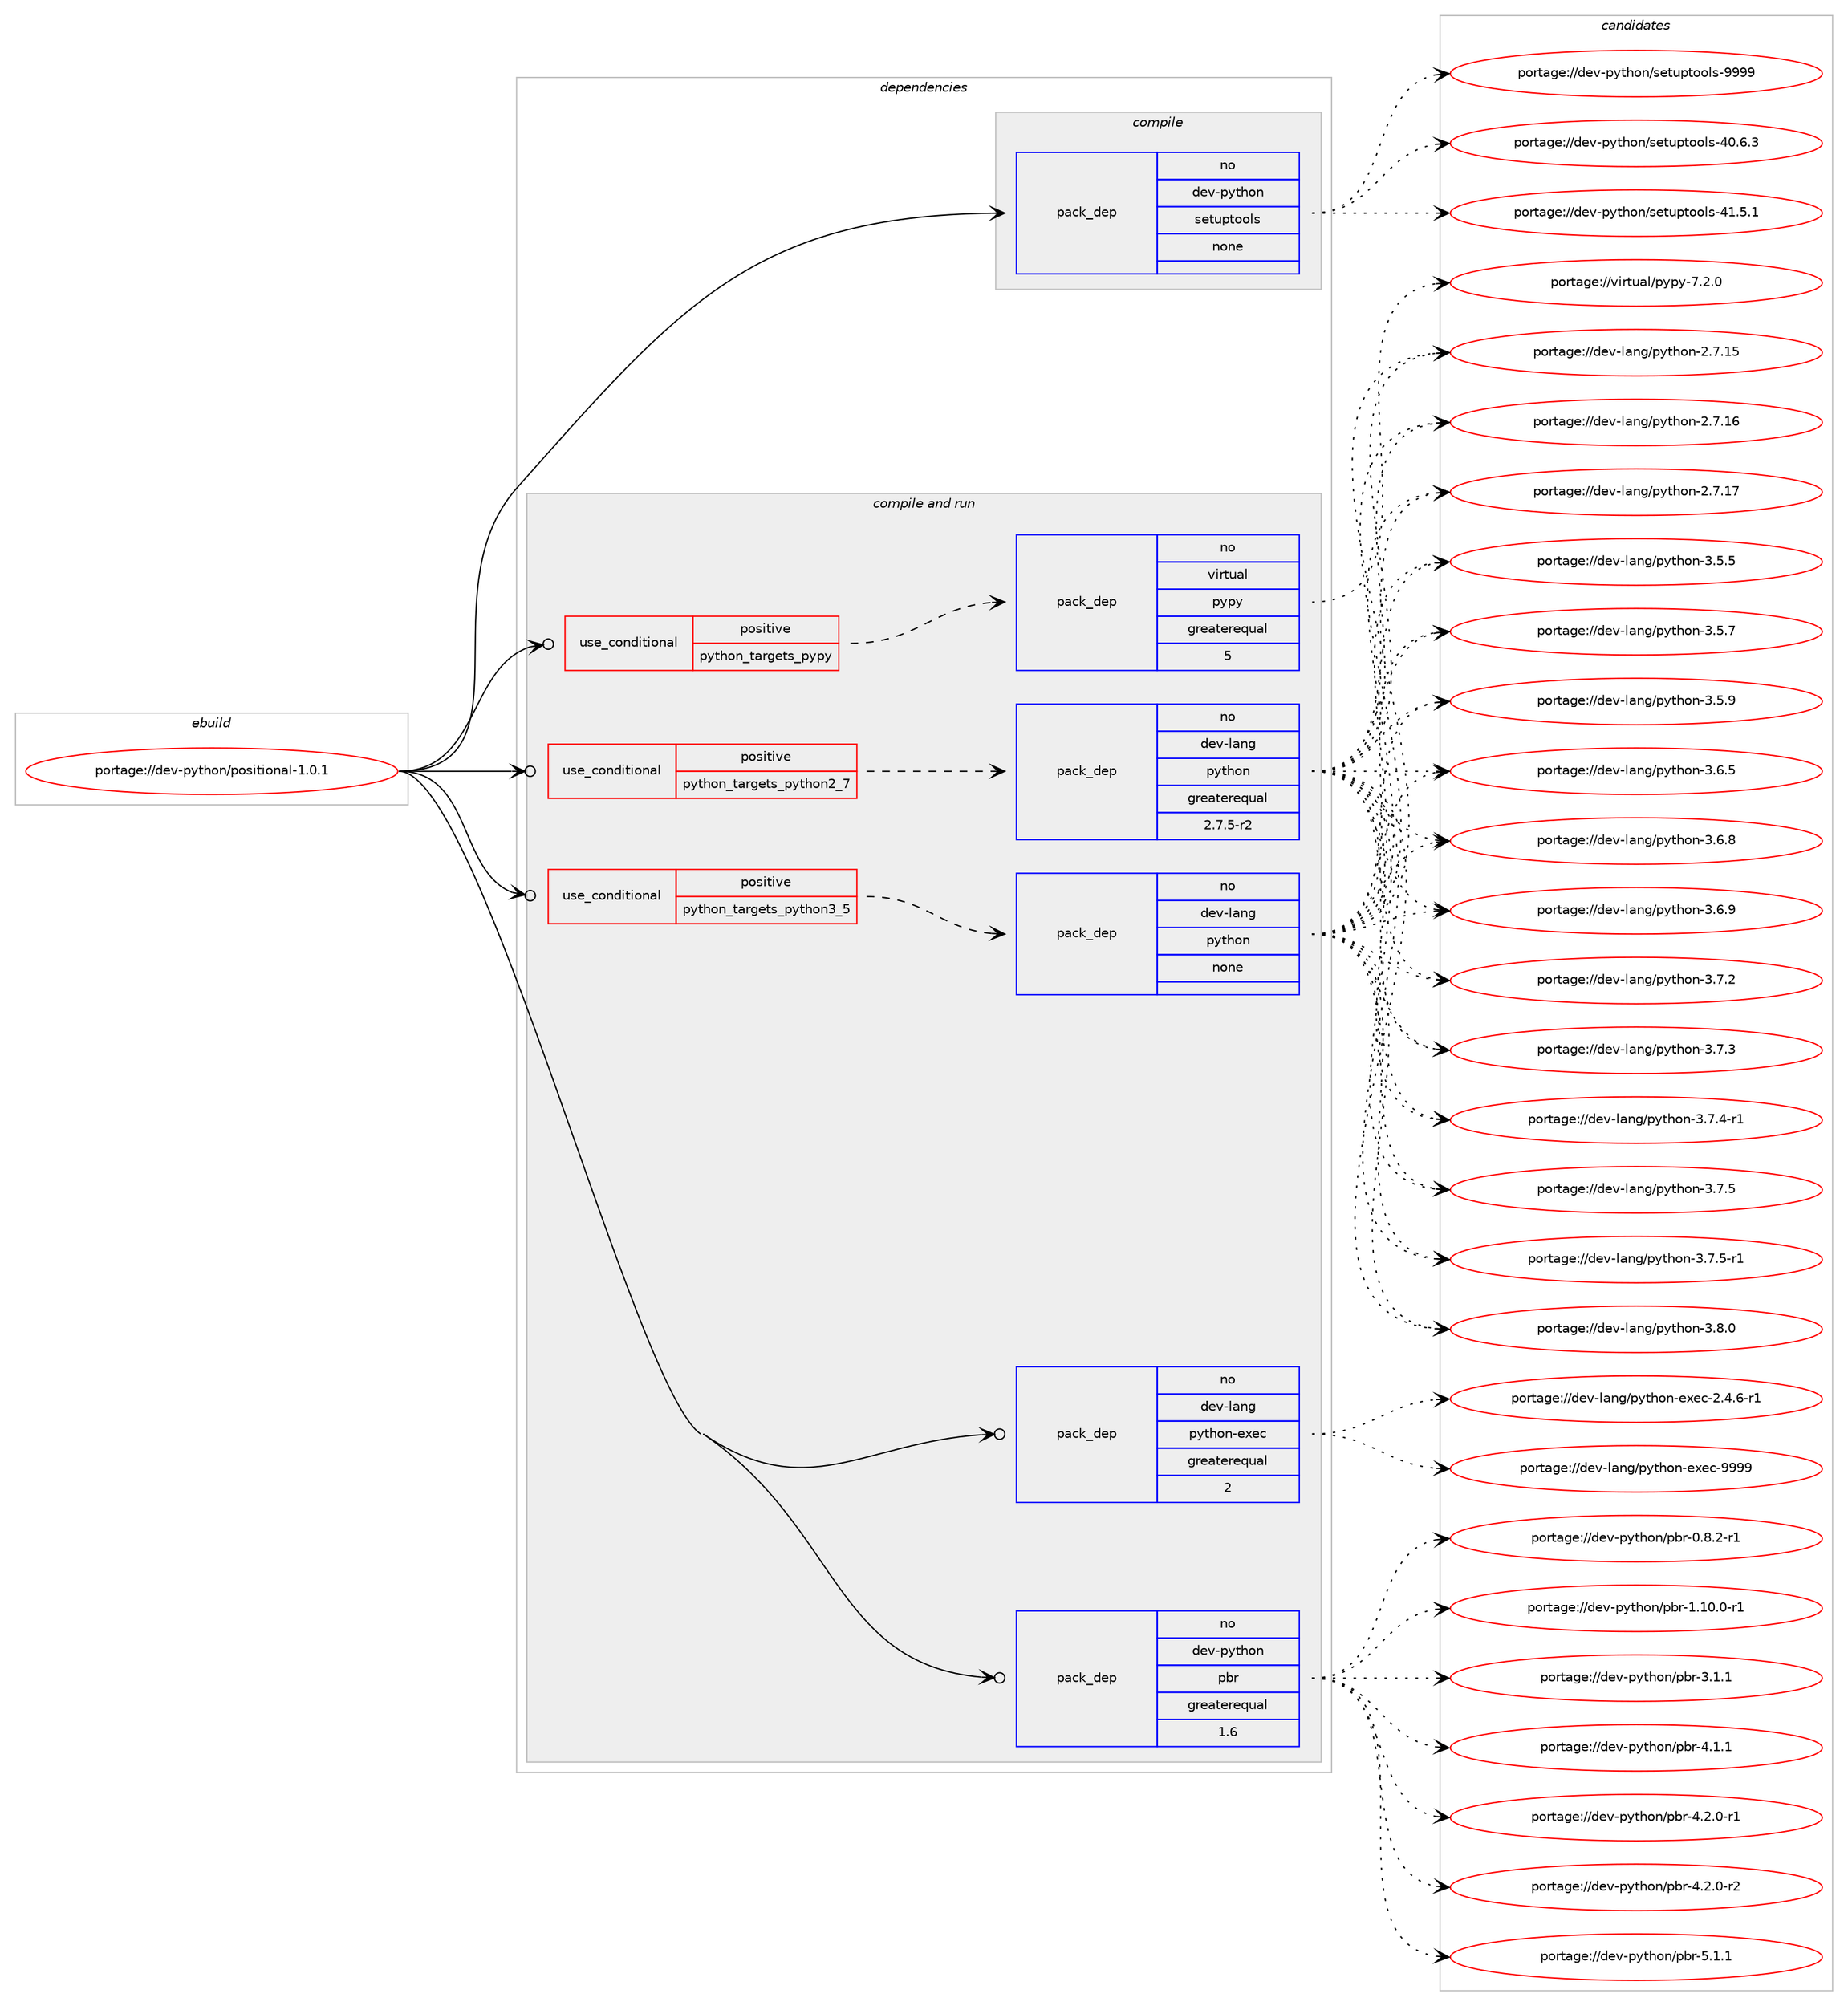 digraph prolog {

# *************
# Graph options
# *************

newrank=true;
concentrate=true;
compound=true;
graph [rankdir=LR,fontname=Helvetica,fontsize=10,ranksep=1.5];#, ranksep=2.5, nodesep=0.2];
edge  [arrowhead=vee];
node  [fontname=Helvetica,fontsize=10];

# **********
# The ebuild
# **********

subgraph cluster_leftcol {
color=gray;
rank=same;
label=<<i>ebuild</i>>;
id [label="portage://dev-python/positional-1.0.1", color=red, width=4, href="../dev-python/positional-1.0.1.svg"];
}

# ****************
# The dependencies
# ****************

subgraph cluster_midcol {
color=gray;
label=<<i>dependencies</i>>;
subgraph cluster_compile {
fillcolor="#eeeeee";
style=filled;
label=<<i>compile</i>>;
subgraph pack120210 {
dependency157661 [label=<<TABLE BORDER="0" CELLBORDER="1" CELLSPACING="0" CELLPADDING="4" WIDTH="220"><TR><TD ROWSPAN="6" CELLPADDING="30">pack_dep</TD></TR><TR><TD WIDTH="110">no</TD></TR><TR><TD>dev-python</TD></TR><TR><TD>setuptools</TD></TR><TR><TD>none</TD></TR><TR><TD></TD></TR></TABLE>>, shape=none, color=blue];
}
id:e -> dependency157661:w [weight=20,style="solid",arrowhead="vee"];
}
subgraph cluster_compileandrun {
fillcolor="#eeeeee";
style=filled;
label=<<i>compile and run</i>>;
subgraph cond34092 {
dependency157662 [label=<<TABLE BORDER="0" CELLBORDER="1" CELLSPACING="0" CELLPADDING="4"><TR><TD ROWSPAN="3" CELLPADDING="10">use_conditional</TD></TR><TR><TD>positive</TD></TR><TR><TD>python_targets_pypy</TD></TR></TABLE>>, shape=none, color=red];
subgraph pack120211 {
dependency157663 [label=<<TABLE BORDER="0" CELLBORDER="1" CELLSPACING="0" CELLPADDING="4" WIDTH="220"><TR><TD ROWSPAN="6" CELLPADDING="30">pack_dep</TD></TR><TR><TD WIDTH="110">no</TD></TR><TR><TD>virtual</TD></TR><TR><TD>pypy</TD></TR><TR><TD>greaterequal</TD></TR><TR><TD>5</TD></TR></TABLE>>, shape=none, color=blue];
}
dependency157662:e -> dependency157663:w [weight=20,style="dashed",arrowhead="vee"];
}
id:e -> dependency157662:w [weight=20,style="solid",arrowhead="odotvee"];
subgraph cond34093 {
dependency157664 [label=<<TABLE BORDER="0" CELLBORDER="1" CELLSPACING="0" CELLPADDING="4"><TR><TD ROWSPAN="3" CELLPADDING="10">use_conditional</TD></TR><TR><TD>positive</TD></TR><TR><TD>python_targets_python2_7</TD></TR></TABLE>>, shape=none, color=red];
subgraph pack120212 {
dependency157665 [label=<<TABLE BORDER="0" CELLBORDER="1" CELLSPACING="0" CELLPADDING="4" WIDTH="220"><TR><TD ROWSPAN="6" CELLPADDING="30">pack_dep</TD></TR><TR><TD WIDTH="110">no</TD></TR><TR><TD>dev-lang</TD></TR><TR><TD>python</TD></TR><TR><TD>greaterequal</TD></TR><TR><TD>2.7.5-r2</TD></TR></TABLE>>, shape=none, color=blue];
}
dependency157664:e -> dependency157665:w [weight=20,style="dashed",arrowhead="vee"];
}
id:e -> dependency157664:w [weight=20,style="solid",arrowhead="odotvee"];
subgraph cond34094 {
dependency157666 [label=<<TABLE BORDER="0" CELLBORDER="1" CELLSPACING="0" CELLPADDING="4"><TR><TD ROWSPAN="3" CELLPADDING="10">use_conditional</TD></TR><TR><TD>positive</TD></TR><TR><TD>python_targets_python3_5</TD></TR></TABLE>>, shape=none, color=red];
subgraph pack120213 {
dependency157667 [label=<<TABLE BORDER="0" CELLBORDER="1" CELLSPACING="0" CELLPADDING="4" WIDTH="220"><TR><TD ROWSPAN="6" CELLPADDING="30">pack_dep</TD></TR><TR><TD WIDTH="110">no</TD></TR><TR><TD>dev-lang</TD></TR><TR><TD>python</TD></TR><TR><TD>none</TD></TR><TR><TD></TD></TR></TABLE>>, shape=none, color=blue];
}
dependency157666:e -> dependency157667:w [weight=20,style="dashed",arrowhead="vee"];
}
id:e -> dependency157666:w [weight=20,style="solid",arrowhead="odotvee"];
subgraph pack120214 {
dependency157668 [label=<<TABLE BORDER="0" CELLBORDER="1" CELLSPACING="0" CELLPADDING="4" WIDTH="220"><TR><TD ROWSPAN="6" CELLPADDING="30">pack_dep</TD></TR><TR><TD WIDTH="110">no</TD></TR><TR><TD>dev-lang</TD></TR><TR><TD>python-exec</TD></TR><TR><TD>greaterequal</TD></TR><TR><TD>2</TD></TR></TABLE>>, shape=none, color=blue];
}
id:e -> dependency157668:w [weight=20,style="solid",arrowhead="odotvee"];
subgraph pack120215 {
dependency157669 [label=<<TABLE BORDER="0" CELLBORDER="1" CELLSPACING="0" CELLPADDING="4" WIDTH="220"><TR><TD ROWSPAN="6" CELLPADDING="30">pack_dep</TD></TR><TR><TD WIDTH="110">no</TD></TR><TR><TD>dev-python</TD></TR><TR><TD>pbr</TD></TR><TR><TD>greaterequal</TD></TR><TR><TD>1.6</TD></TR></TABLE>>, shape=none, color=blue];
}
id:e -> dependency157669:w [weight=20,style="solid",arrowhead="odotvee"];
}
subgraph cluster_run {
fillcolor="#eeeeee";
style=filled;
label=<<i>run</i>>;
}
}

# **************
# The candidates
# **************

subgraph cluster_choices {
rank=same;
color=gray;
label=<<i>candidates</i>>;

subgraph choice120210 {
color=black;
nodesep=1;
choiceportage100101118451121211161041111104711510111611711211611111110811545524846544651 [label="portage://dev-python/setuptools-40.6.3", color=red, width=4,href="../dev-python/setuptools-40.6.3.svg"];
choiceportage100101118451121211161041111104711510111611711211611111110811545524946534649 [label="portage://dev-python/setuptools-41.5.1", color=red, width=4,href="../dev-python/setuptools-41.5.1.svg"];
choiceportage10010111845112121116104111110471151011161171121161111111081154557575757 [label="portage://dev-python/setuptools-9999", color=red, width=4,href="../dev-python/setuptools-9999.svg"];
dependency157661:e -> choiceportage100101118451121211161041111104711510111611711211611111110811545524846544651:w [style=dotted,weight="100"];
dependency157661:e -> choiceportage100101118451121211161041111104711510111611711211611111110811545524946534649:w [style=dotted,weight="100"];
dependency157661:e -> choiceportage10010111845112121116104111110471151011161171121161111111081154557575757:w [style=dotted,weight="100"];
}
subgraph choice120211 {
color=black;
nodesep=1;
choiceportage1181051141161179710847112121112121455546504648 [label="portage://virtual/pypy-7.2.0", color=red, width=4,href="../virtual/pypy-7.2.0.svg"];
dependency157663:e -> choiceportage1181051141161179710847112121112121455546504648:w [style=dotted,weight="100"];
}
subgraph choice120212 {
color=black;
nodesep=1;
choiceportage10010111845108971101034711212111610411111045504655464953 [label="portage://dev-lang/python-2.7.15", color=red, width=4,href="../dev-lang/python-2.7.15.svg"];
choiceportage10010111845108971101034711212111610411111045504655464954 [label="portage://dev-lang/python-2.7.16", color=red, width=4,href="../dev-lang/python-2.7.16.svg"];
choiceportage10010111845108971101034711212111610411111045504655464955 [label="portage://dev-lang/python-2.7.17", color=red, width=4,href="../dev-lang/python-2.7.17.svg"];
choiceportage100101118451089711010347112121116104111110455146534653 [label="portage://dev-lang/python-3.5.5", color=red, width=4,href="../dev-lang/python-3.5.5.svg"];
choiceportage100101118451089711010347112121116104111110455146534655 [label="portage://dev-lang/python-3.5.7", color=red, width=4,href="../dev-lang/python-3.5.7.svg"];
choiceportage100101118451089711010347112121116104111110455146534657 [label="portage://dev-lang/python-3.5.9", color=red, width=4,href="../dev-lang/python-3.5.9.svg"];
choiceportage100101118451089711010347112121116104111110455146544653 [label="portage://dev-lang/python-3.6.5", color=red, width=4,href="../dev-lang/python-3.6.5.svg"];
choiceportage100101118451089711010347112121116104111110455146544656 [label="portage://dev-lang/python-3.6.8", color=red, width=4,href="../dev-lang/python-3.6.8.svg"];
choiceportage100101118451089711010347112121116104111110455146544657 [label="portage://dev-lang/python-3.6.9", color=red, width=4,href="../dev-lang/python-3.6.9.svg"];
choiceportage100101118451089711010347112121116104111110455146554650 [label="portage://dev-lang/python-3.7.2", color=red, width=4,href="../dev-lang/python-3.7.2.svg"];
choiceportage100101118451089711010347112121116104111110455146554651 [label="portage://dev-lang/python-3.7.3", color=red, width=4,href="../dev-lang/python-3.7.3.svg"];
choiceportage1001011184510897110103471121211161041111104551465546524511449 [label="portage://dev-lang/python-3.7.4-r1", color=red, width=4,href="../dev-lang/python-3.7.4-r1.svg"];
choiceportage100101118451089711010347112121116104111110455146554653 [label="portage://dev-lang/python-3.7.5", color=red, width=4,href="../dev-lang/python-3.7.5.svg"];
choiceportage1001011184510897110103471121211161041111104551465546534511449 [label="portage://dev-lang/python-3.7.5-r1", color=red, width=4,href="../dev-lang/python-3.7.5-r1.svg"];
choiceportage100101118451089711010347112121116104111110455146564648 [label="portage://dev-lang/python-3.8.0", color=red, width=4,href="../dev-lang/python-3.8.0.svg"];
dependency157665:e -> choiceportage10010111845108971101034711212111610411111045504655464953:w [style=dotted,weight="100"];
dependency157665:e -> choiceportage10010111845108971101034711212111610411111045504655464954:w [style=dotted,weight="100"];
dependency157665:e -> choiceportage10010111845108971101034711212111610411111045504655464955:w [style=dotted,weight="100"];
dependency157665:e -> choiceportage100101118451089711010347112121116104111110455146534653:w [style=dotted,weight="100"];
dependency157665:e -> choiceportage100101118451089711010347112121116104111110455146534655:w [style=dotted,weight="100"];
dependency157665:e -> choiceportage100101118451089711010347112121116104111110455146534657:w [style=dotted,weight="100"];
dependency157665:e -> choiceportage100101118451089711010347112121116104111110455146544653:w [style=dotted,weight="100"];
dependency157665:e -> choiceportage100101118451089711010347112121116104111110455146544656:w [style=dotted,weight="100"];
dependency157665:e -> choiceportage100101118451089711010347112121116104111110455146544657:w [style=dotted,weight="100"];
dependency157665:e -> choiceportage100101118451089711010347112121116104111110455146554650:w [style=dotted,weight="100"];
dependency157665:e -> choiceportage100101118451089711010347112121116104111110455146554651:w [style=dotted,weight="100"];
dependency157665:e -> choiceportage1001011184510897110103471121211161041111104551465546524511449:w [style=dotted,weight="100"];
dependency157665:e -> choiceportage100101118451089711010347112121116104111110455146554653:w [style=dotted,weight="100"];
dependency157665:e -> choiceportage1001011184510897110103471121211161041111104551465546534511449:w [style=dotted,weight="100"];
dependency157665:e -> choiceportage100101118451089711010347112121116104111110455146564648:w [style=dotted,weight="100"];
}
subgraph choice120213 {
color=black;
nodesep=1;
choiceportage10010111845108971101034711212111610411111045504655464953 [label="portage://dev-lang/python-2.7.15", color=red, width=4,href="../dev-lang/python-2.7.15.svg"];
choiceportage10010111845108971101034711212111610411111045504655464954 [label="portage://dev-lang/python-2.7.16", color=red, width=4,href="../dev-lang/python-2.7.16.svg"];
choiceportage10010111845108971101034711212111610411111045504655464955 [label="portage://dev-lang/python-2.7.17", color=red, width=4,href="../dev-lang/python-2.7.17.svg"];
choiceportage100101118451089711010347112121116104111110455146534653 [label="portage://dev-lang/python-3.5.5", color=red, width=4,href="../dev-lang/python-3.5.5.svg"];
choiceportage100101118451089711010347112121116104111110455146534655 [label="portage://dev-lang/python-3.5.7", color=red, width=4,href="../dev-lang/python-3.5.7.svg"];
choiceportage100101118451089711010347112121116104111110455146534657 [label="portage://dev-lang/python-3.5.9", color=red, width=4,href="../dev-lang/python-3.5.9.svg"];
choiceportage100101118451089711010347112121116104111110455146544653 [label="portage://dev-lang/python-3.6.5", color=red, width=4,href="../dev-lang/python-3.6.5.svg"];
choiceportage100101118451089711010347112121116104111110455146544656 [label="portage://dev-lang/python-3.6.8", color=red, width=4,href="../dev-lang/python-3.6.8.svg"];
choiceportage100101118451089711010347112121116104111110455146544657 [label="portage://dev-lang/python-3.6.9", color=red, width=4,href="../dev-lang/python-3.6.9.svg"];
choiceportage100101118451089711010347112121116104111110455146554650 [label="portage://dev-lang/python-3.7.2", color=red, width=4,href="../dev-lang/python-3.7.2.svg"];
choiceportage100101118451089711010347112121116104111110455146554651 [label="portage://dev-lang/python-3.7.3", color=red, width=4,href="../dev-lang/python-3.7.3.svg"];
choiceportage1001011184510897110103471121211161041111104551465546524511449 [label="portage://dev-lang/python-3.7.4-r1", color=red, width=4,href="../dev-lang/python-3.7.4-r1.svg"];
choiceportage100101118451089711010347112121116104111110455146554653 [label="portage://dev-lang/python-3.7.5", color=red, width=4,href="../dev-lang/python-3.7.5.svg"];
choiceportage1001011184510897110103471121211161041111104551465546534511449 [label="portage://dev-lang/python-3.7.5-r1", color=red, width=4,href="../dev-lang/python-3.7.5-r1.svg"];
choiceportage100101118451089711010347112121116104111110455146564648 [label="portage://dev-lang/python-3.8.0", color=red, width=4,href="../dev-lang/python-3.8.0.svg"];
dependency157667:e -> choiceportage10010111845108971101034711212111610411111045504655464953:w [style=dotted,weight="100"];
dependency157667:e -> choiceportage10010111845108971101034711212111610411111045504655464954:w [style=dotted,weight="100"];
dependency157667:e -> choiceportage10010111845108971101034711212111610411111045504655464955:w [style=dotted,weight="100"];
dependency157667:e -> choiceportage100101118451089711010347112121116104111110455146534653:w [style=dotted,weight="100"];
dependency157667:e -> choiceportage100101118451089711010347112121116104111110455146534655:w [style=dotted,weight="100"];
dependency157667:e -> choiceportage100101118451089711010347112121116104111110455146534657:w [style=dotted,weight="100"];
dependency157667:e -> choiceportage100101118451089711010347112121116104111110455146544653:w [style=dotted,weight="100"];
dependency157667:e -> choiceportage100101118451089711010347112121116104111110455146544656:w [style=dotted,weight="100"];
dependency157667:e -> choiceportage100101118451089711010347112121116104111110455146544657:w [style=dotted,weight="100"];
dependency157667:e -> choiceportage100101118451089711010347112121116104111110455146554650:w [style=dotted,weight="100"];
dependency157667:e -> choiceportage100101118451089711010347112121116104111110455146554651:w [style=dotted,weight="100"];
dependency157667:e -> choiceportage1001011184510897110103471121211161041111104551465546524511449:w [style=dotted,weight="100"];
dependency157667:e -> choiceportage100101118451089711010347112121116104111110455146554653:w [style=dotted,weight="100"];
dependency157667:e -> choiceportage1001011184510897110103471121211161041111104551465546534511449:w [style=dotted,weight="100"];
dependency157667:e -> choiceportage100101118451089711010347112121116104111110455146564648:w [style=dotted,weight="100"];
}
subgraph choice120214 {
color=black;
nodesep=1;
choiceportage10010111845108971101034711212111610411111045101120101994550465246544511449 [label="portage://dev-lang/python-exec-2.4.6-r1", color=red, width=4,href="../dev-lang/python-exec-2.4.6-r1.svg"];
choiceportage10010111845108971101034711212111610411111045101120101994557575757 [label="portage://dev-lang/python-exec-9999", color=red, width=4,href="../dev-lang/python-exec-9999.svg"];
dependency157668:e -> choiceportage10010111845108971101034711212111610411111045101120101994550465246544511449:w [style=dotted,weight="100"];
dependency157668:e -> choiceportage10010111845108971101034711212111610411111045101120101994557575757:w [style=dotted,weight="100"];
}
subgraph choice120215 {
color=black;
nodesep=1;
choiceportage1001011184511212111610411111047112981144548465646504511449 [label="portage://dev-python/pbr-0.8.2-r1", color=red, width=4,href="../dev-python/pbr-0.8.2-r1.svg"];
choiceportage100101118451121211161041111104711298114454946494846484511449 [label="portage://dev-python/pbr-1.10.0-r1", color=red, width=4,href="../dev-python/pbr-1.10.0-r1.svg"];
choiceportage100101118451121211161041111104711298114455146494649 [label="portage://dev-python/pbr-3.1.1", color=red, width=4,href="../dev-python/pbr-3.1.1.svg"];
choiceportage100101118451121211161041111104711298114455246494649 [label="portage://dev-python/pbr-4.1.1", color=red, width=4,href="../dev-python/pbr-4.1.1.svg"];
choiceportage1001011184511212111610411111047112981144552465046484511449 [label="portage://dev-python/pbr-4.2.0-r1", color=red, width=4,href="../dev-python/pbr-4.2.0-r1.svg"];
choiceportage1001011184511212111610411111047112981144552465046484511450 [label="portage://dev-python/pbr-4.2.0-r2", color=red, width=4,href="../dev-python/pbr-4.2.0-r2.svg"];
choiceportage100101118451121211161041111104711298114455346494649 [label="portage://dev-python/pbr-5.1.1", color=red, width=4,href="../dev-python/pbr-5.1.1.svg"];
dependency157669:e -> choiceportage1001011184511212111610411111047112981144548465646504511449:w [style=dotted,weight="100"];
dependency157669:e -> choiceportage100101118451121211161041111104711298114454946494846484511449:w [style=dotted,weight="100"];
dependency157669:e -> choiceportage100101118451121211161041111104711298114455146494649:w [style=dotted,weight="100"];
dependency157669:e -> choiceportage100101118451121211161041111104711298114455246494649:w [style=dotted,weight="100"];
dependency157669:e -> choiceportage1001011184511212111610411111047112981144552465046484511449:w [style=dotted,weight="100"];
dependency157669:e -> choiceportage1001011184511212111610411111047112981144552465046484511450:w [style=dotted,weight="100"];
dependency157669:e -> choiceportage100101118451121211161041111104711298114455346494649:w [style=dotted,weight="100"];
}
}

}
